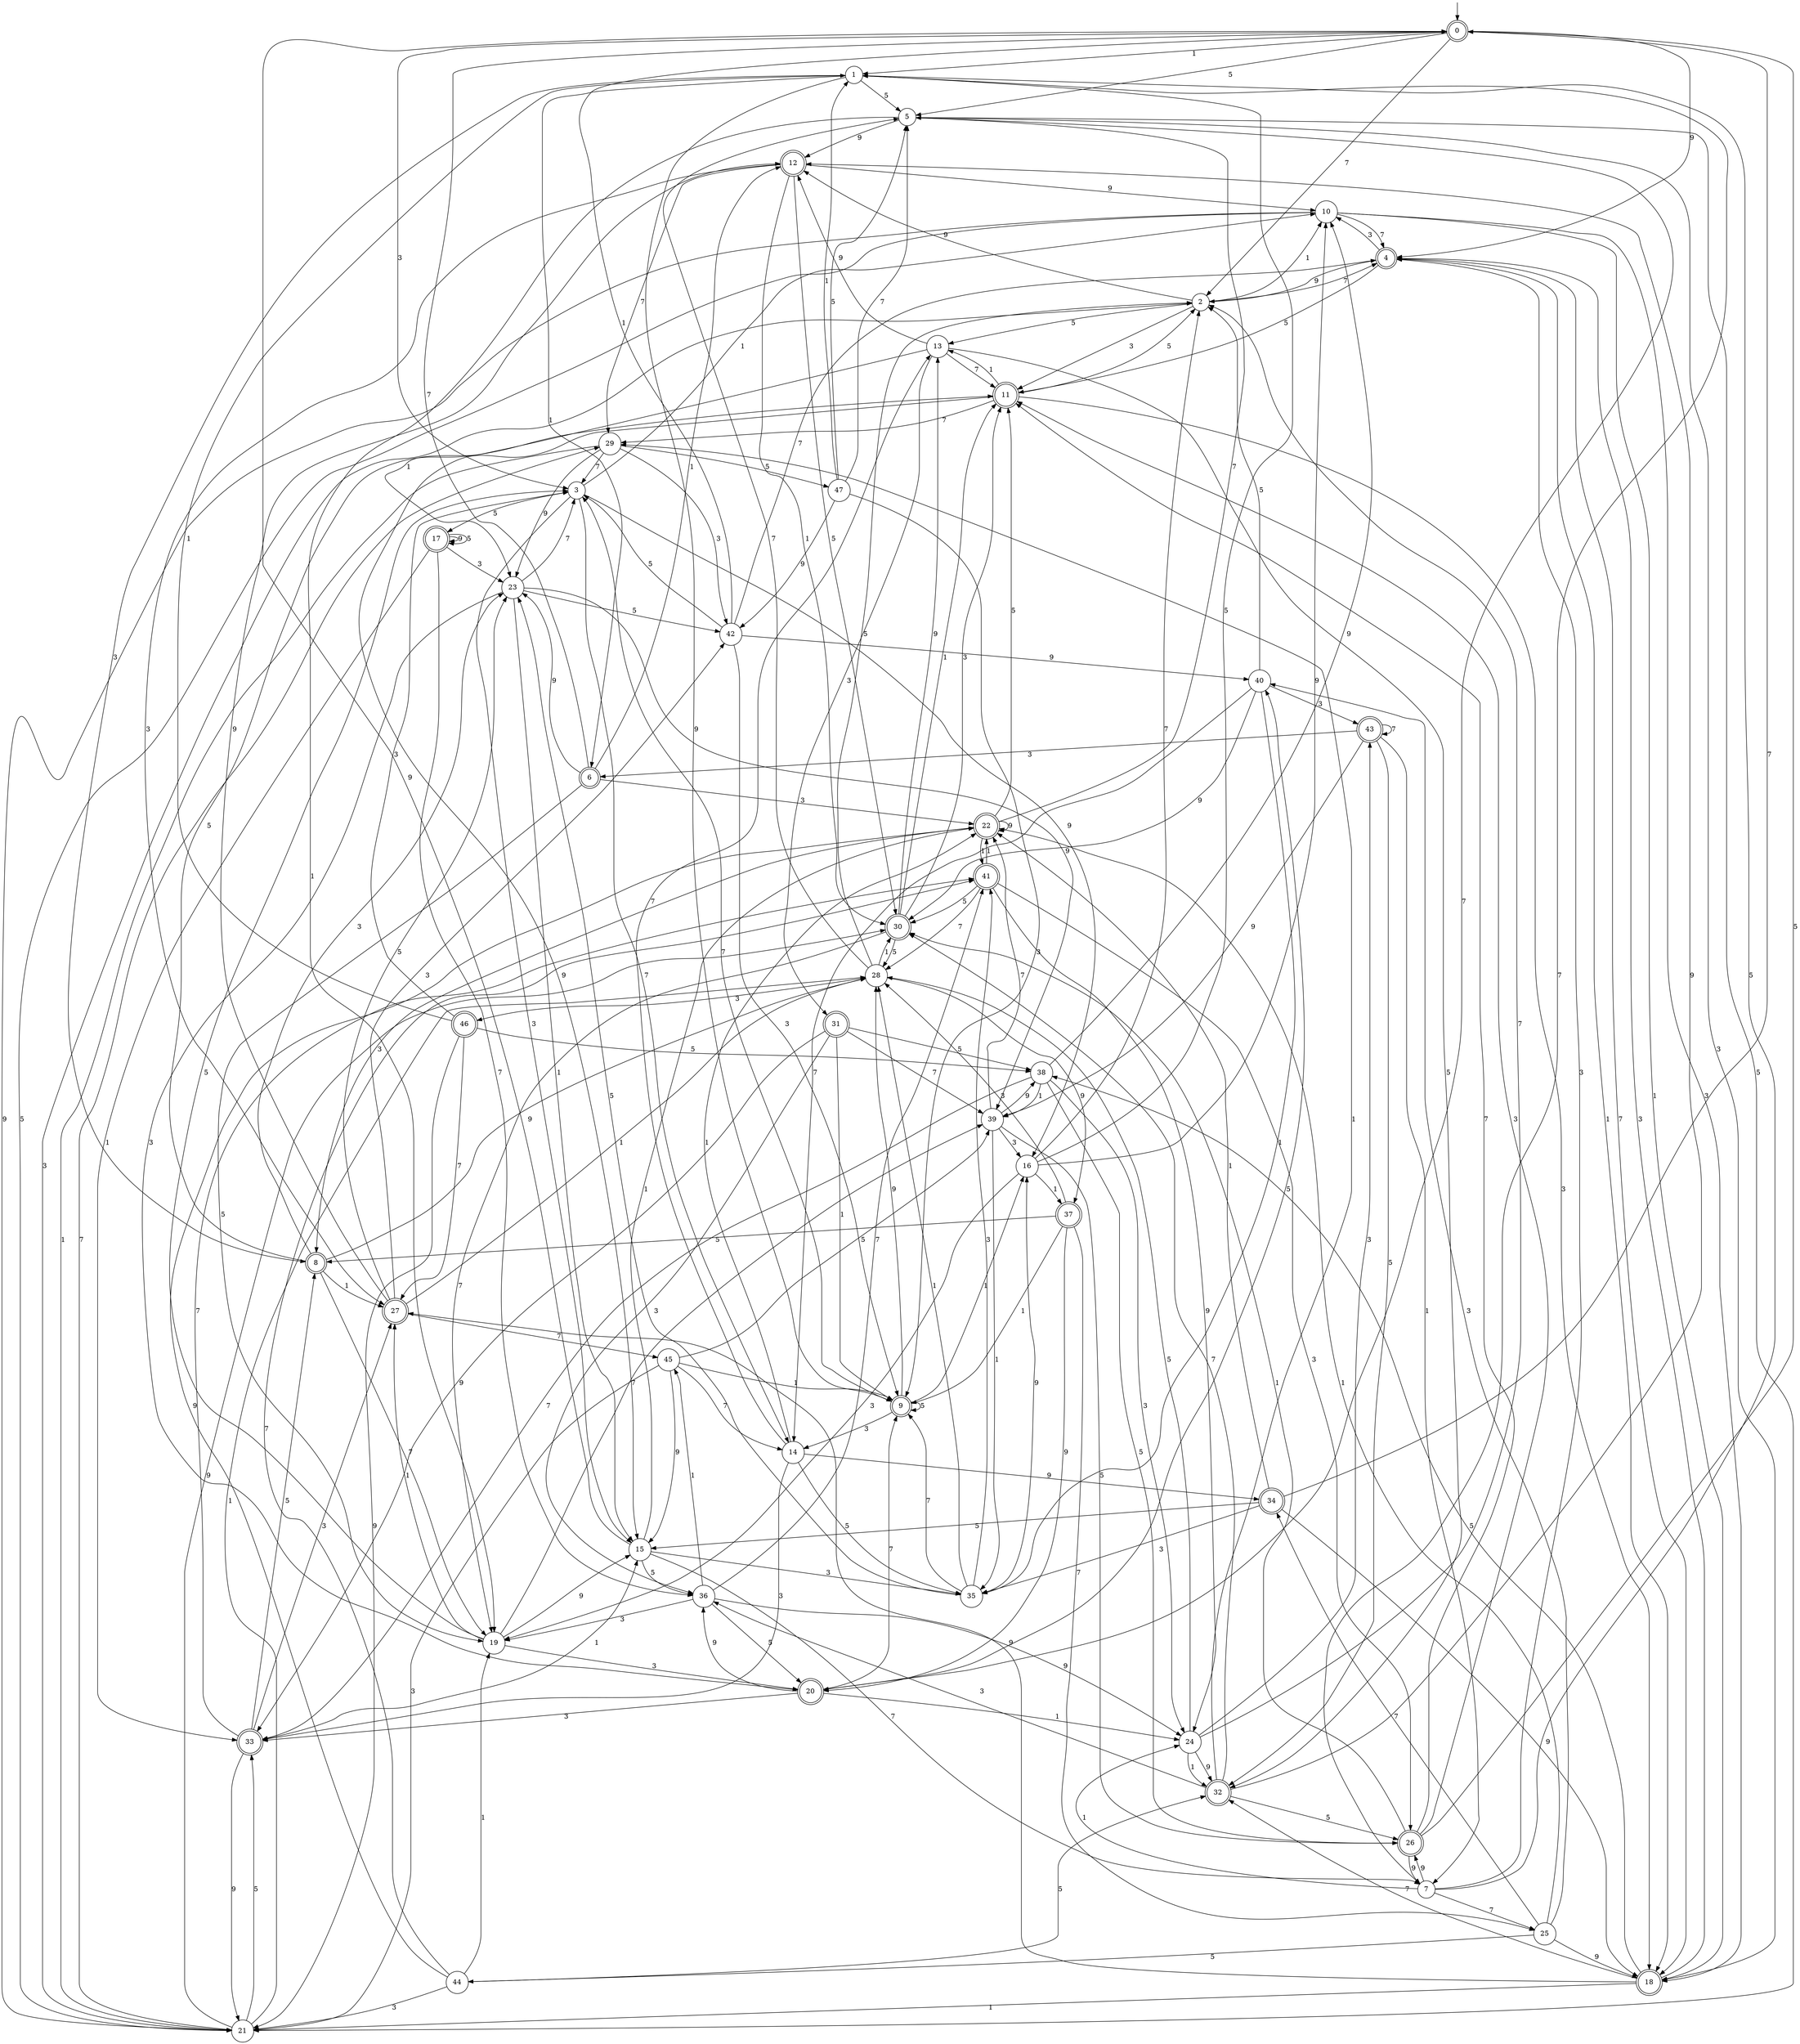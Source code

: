 digraph g {

	s0 [shape="doublecircle" label="0"];
	s1 [shape="circle" label="1"];
	s2 [shape="circle" label="2"];
	s3 [shape="circle" label="3"];
	s4 [shape="doublecircle" label="4"];
	s5 [shape="circle" label="5"];
	s6 [shape="doublecircle" label="6"];
	s7 [shape="circle" label="7"];
	s8 [shape="doublecircle" label="8"];
	s9 [shape="doublecircle" label="9"];
	s10 [shape="circle" label="10"];
	s11 [shape="doublecircle" label="11"];
	s12 [shape="doublecircle" label="12"];
	s13 [shape="circle" label="13"];
	s14 [shape="circle" label="14"];
	s15 [shape="circle" label="15"];
	s16 [shape="circle" label="16"];
	s17 [shape="doublecircle" label="17"];
	s18 [shape="doublecircle" label="18"];
	s19 [shape="circle" label="19"];
	s20 [shape="doublecircle" label="20"];
	s21 [shape="circle" label="21"];
	s22 [shape="doublecircle" label="22"];
	s23 [shape="circle" label="23"];
	s24 [shape="circle" label="24"];
	s25 [shape="circle" label="25"];
	s26 [shape="doublecircle" label="26"];
	s27 [shape="doublecircle" label="27"];
	s28 [shape="circle" label="28"];
	s29 [shape="circle" label="29"];
	s30 [shape="doublecircle" label="30"];
	s31 [shape="doublecircle" label="31"];
	s32 [shape="doublecircle" label="32"];
	s33 [shape="doublecircle" label="33"];
	s34 [shape="doublecircle" label="34"];
	s35 [shape="circle" label="35"];
	s36 [shape="circle" label="36"];
	s37 [shape="doublecircle" label="37"];
	s38 [shape="circle" label="38"];
	s39 [shape="circle" label="39"];
	s40 [shape="circle" label="40"];
	s41 [shape="doublecircle" label="41"];
	s42 [shape="circle" label="42"];
	s43 [shape="doublecircle" label="43"];
	s44 [shape="circle" label="44"];
	s45 [shape="circle" label="45"];
	s46 [shape="doublecircle" label="46"];
	s47 [shape="circle" label="47"];
	s0 -> s1 [label="1"];
	s0 -> s2 [label="7"];
	s0 -> s3 [label="3"];
	s0 -> s4 [label="9"];
	s0 -> s5 [label="5"];
	s1 -> s6 [label="1"];
	s1 -> s7 [label="7"];
	s1 -> s8 [label="3"];
	s1 -> s9 [label="9"];
	s1 -> s5 [label="5"];
	s2 -> s10 [label="1"];
	s2 -> s4 [label="7"];
	s2 -> s11 [label="3"];
	s2 -> s12 [label="9"];
	s2 -> s13 [label="5"];
	s3 -> s10 [label="1"];
	s3 -> s14 [label="7"];
	s3 -> s15 [label="3"];
	s3 -> s16 [label="9"];
	s3 -> s17 [label="5"];
	s4 -> s18 [label="1"];
	s4 -> s18 [label="7"];
	s4 -> s10 [label="3"];
	s4 -> s2 [label="9"];
	s4 -> s11 [label="5"];
	s5 -> s19 [label="1"];
	s5 -> s20 [label="7"];
	s5 -> s18 [label="3"];
	s5 -> s12 [label="9"];
	s5 -> s21 [label="5"];
	s6 -> s12 [label="1"];
	s6 -> s0 [label="7"];
	s6 -> s22 [label="3"];
	s6 -> s23 [label="9"];
	s6 -> s19 [label="5"];
	s7 -> s24 [label="1"];
	s7 -> s25 [label="7"];
	s7 -> s4 [label="3"];
	s7 -> s26 [label="9"];
	s7 -> s1 [label="5"];
	s8 -> s27 [label="1"];
	s8 -> s19 [label="7"];
	s8 -> s23 [label="3"];
	s8 -> s28 [label="9"];
	s8 -> s11 [label="5"];
	s9 -> s16 [label="1"];
	s9 -> s3 [label="7"];
	s9 -> s14 [label="3"];
	s9 -> s28 [label="9"];
	s9 -> s9 [label="5"];
	s10 -> s18 [label="1"];
	s10 -> s4 [label="7"];
	s10 -> s18 [label="3"];
	s10 -> s21 [label="9"];
	s10 -> s21 [label="5"];
	s11 -> s13 [label="1"];
	s11 -> s29 [label="7"];
	s11 -> s18 [label="3"];
	s11 -> s15 [label="9"];
	s11 -> s2 [label="5"];
	s12 -> s30 [label="1"];
	s12 -> s29 [label="7"];
	s12 -> s27 [label="3"];
	s12 -> s10 [label="9"];
	s12 -> s30 [label="5"];
	s13 -> s23 [label="1"];
	s13 -> s11 [label="7"];
	s13 -> s31 [label="3"];
	s13 -> s12 [label="9"];
	s13 -> s32 [label="5"];
	s14 -> s22 [label="1"];
	s14 -> s13 [label="7"];
	s14 -> s33 [label="3"];
	s14 -> s34 [label="9"];
	s14 -> s35 [label="5"];
	s15 -> s22 [label="1"];
	s15 -> s7 [label="7"];
	s15 -> s35 [label="3"];
	s15 -> s0 [label="9"];
	s15 -> s36 [label="5"];
	s16 -> s37 [label="1"];
	s16 -> s2 [label="7"];
	s16 -> s19 [label="3"];
	s16 -> s10 [label="9"];
	s16 -> s1 [label="5"];
	s17 -> s33 [label="1"];
	s17 -> s36 [label="7"];
	s17 -> s23 [label="3"];
	s17 -> s17 [label="9"];
	s17 -> s17 [label="5"];
	s18 -> s21 [label="1"];
	s18 -> s32 [label="7"];
	s18 -> s4 [label="3"];
	s18 -> s27 [label="9"];
	s18 -> s38 [label="5"];
	s19 -> s27 [label="1"];
	s19 -> s39 [label="7"];
	s19 -> s20 [label="3"];
	s19 -> s15 [label="9"];
	s19 -> s3 [label="5"];
	s20 -> s24 [label="1"];
	s20 -> s9 [label="7"];
	s20 -> s33 [label="3"];
	s20 -> s36 [label="9"];
	s20 -> s40 [label="5"];
	s21 -> s28 [label="1"];
	s21 -> s29 [label="7"];
	s21 -> s2 [label="3"];
	s21 -> s30 [label="9"];
	s21 -> s33 [label="5"];
	s22 -> s41 [label="1"];
	s22 -> s5 [label="7"];
	s22 -> s8 [label="3"];
	s22 -> s22 [label="9"];
	s22 -> s11 [label="5"];
	s23 -> s15 [label="1"];
	s23 -> s3 [label="7"];
	s23 -> s20 [label="3"];
	s23 -> s39 [label="9"];
	s23 -> s42 [label="5"];
	s24 -> s32 [label="1"];
	s24 -> s2 [label="7"];
	s24 -> s43 [label="3"];
	s24 -> s32 [label="9"];
	s24 -> s28 [label="5"];
	s25 -> s22 [label="1"];
	s25 -> s34 [label="7"];
	s25 -> s40 [label="3"];
	s25 -> s18 [label="9"];
	s25 -> s44 [label="5"];
	s26 -> s30 [label="1"];
	s26 -> s11 [label="7"];
	s26 -> s11 [label="3"];
	s26 -> s7 [label="9"];
	s26 -> s0 [label="5"];
	s27 -> s28 [label="1"];
	s27 -> s45 [label="7"];
	s27 -> s42 [label="3"];
	s27 -> s12 [label="9"];
	s27 -> s23 [label="5"];
	s28 -> s30 [label="1"];
	s28 -> s5 [label="7"];
	s28 -> s46 [label="3"];
	s28 -> s37 [label="9"];
	s28 -> s2 [label="5"];
	s29 -> s21 [label="1"];
	s29 -> s3 [label="7"];
	s29 -> s42 [label="3"];
	s29 -> s23 [label="9"];
	s29 -> s47 [label="5"];
	s30 -> s11 [label="1"];
	s30 -> s19 [label="7"];
	s30 -> s11 [label="3"];
	s30 -> s13 [label="9"];
	s30 -> s28 [label="5"];
	s31 -> s9 [label="1"];
	s31 -> s39 [label="7"];
	s31 -> s36 [label="3"];
	s31 -> s33 [label="9"];
	s31 -> s38 [label="5"];
	s32 -> s29 [label="1"];
	s32 -> s30 [label="7"];
	s32 -> s36 [label="3"];
	s32 -> s12 [label="9"];
	s32 -> s26 [label="5"];
	s33 -> s15 [label="1"];
	s33 -> s41 [label="7"];
	s33 -> s27 [label="3"];
	s33 -> s21 [label="9"];
	s33 -> s8 [label="5"];
	s34 -> s22 [label="1"];
	s34 -> s0 [label="7"];
	s34 -> s35 [label="3"];
	s34 -> s18 [label="9"];
	s34 -> s15 [label="5"];
	s35 -> s28 [label="1"];
	s35 -> s9 [label="7"];
	s35 -> s41 [label="3"];
	s35 -> s16 [label="9"];
	s35 -> s23 [label="5"];
	s36 -> s45 [label="1"];
	s36 -> s41 [label="7"];
	s36 -> s19 [label="3"];
	s36 -> s24 [label="9"];
	s36 -> s20 [label="5"];
	s37 -> s9 [label="1"];
	s37 -> s25 [label="7"];
	s37 -> s28 [label="3"];
	s37 -> s20 [label="9"];
	s37 -> s8 [label="5"];
	s38 -> s39 [label="1"];
	s38 -> s33 [label="7"];
	s38 -> s24 [label="3"];
	s38 -> s10 [label="9"];
	s38 -> s26 [label="5"];
	s39 -> s35 [label="1"];
	s39 -> s22 [label="7"];
	s39 -> s16 [label="3"];
	s39 -> s38 [label="9"];
	s39 -> s26 [label="5"];
	s40 -> s35 [label="1"];
	s40 -> s14 [label="7"];
	s40 -> s43 [label="3"];
	s40 -> s30 [label="9"];
	s40 -> s2 [label="5"];
	s41 -> s22 [label="1"];
	s41 -> s28 [label="7"];
	s41 -> s26 [label="3"];
	s41 -> s24 [label="9"];
	s41 -> s30 [label="5"];
	s42 -> s0 [label="1"];
	s42 -> s4 [label="7"];
	s42 -> s9 [label="3"];
	s42 -> s40 [label="9"];
	s42 -> s3 [label="5"];
	s43 -> s7 [label="1"];
	s43 -> s43 [label="7"];
	s43 -> s6 [label="3"];
	s43 -> s39 [label="9"];
	s43 -> s32 [label="5"];
	s44 -> s19 [label="1"];
	s44 -> s41 [label="7"];
	s44 -> s21 [label="3"];
	s44 -> s22 [label="9"];
	s44 -> s32 [label="5"];
	s45 -> s9 [label="1"];
	s45 -> s14 [label="7"];
	s45 -> s21 [label="3"];
	s45 -> s15 [label="9"];
	s45 -> s39 [label="5"];
	s46 -> s1 [label="1"];
	s46 -> s27 [label="7"];
	s46 -> s3 [label="3"];
	s46 -> s21 [label="9"];
	s46 -> s38 [label="5"];
	s47 -> s1 [label="1"];
	s47 -> s5 [label="7"];
	s47 -> s9 [label="3"];
	s47 -> s42 [label="9"];
	s47 -> s5 [label="5"];

__start0 [label="" shape="none" width="0" height="0"];
__start0 -> s0;

}
